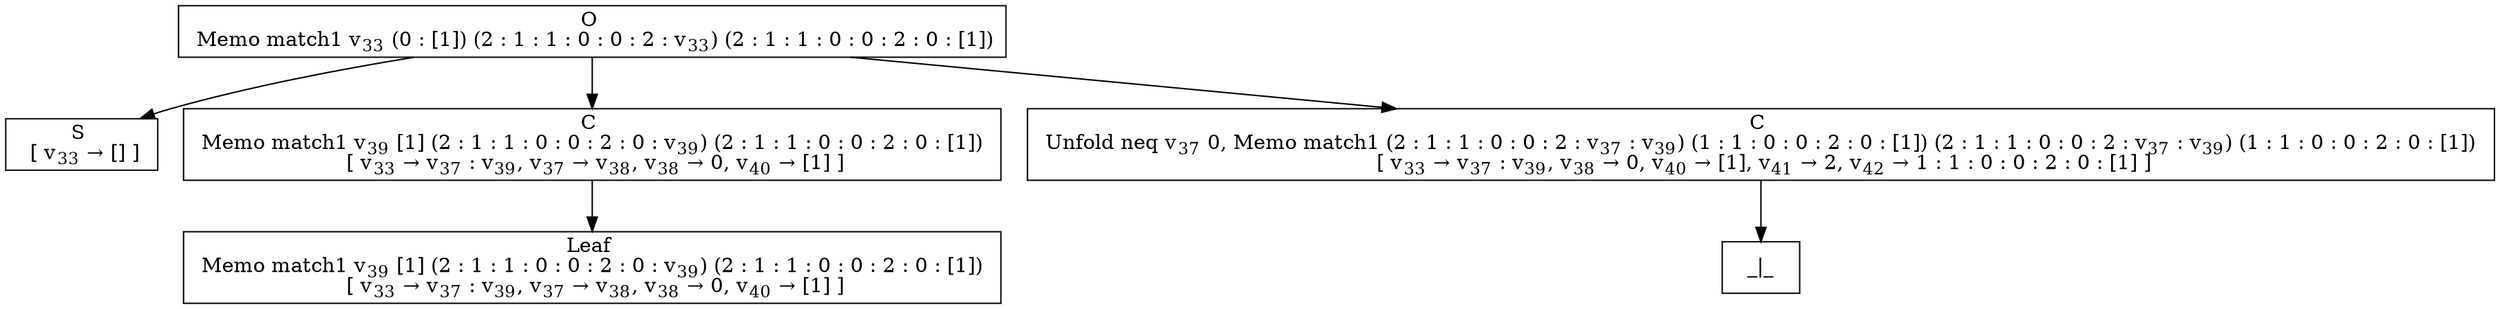 digraph {
    graph [rankdir=TB
          ,bgcolor=transparent];
    node [shape=box
         ,fillcolor=white
         ,style=filled];
    0 [label=<O <BR/> Memo match1 v<SUB>33</SUB> (0 : [1]) (2 : 1 : 1 : 0 : 0 : 2 : v<SUB>33</SUB>) (2 : 1 : 1 : 0 : 0 : 2 : 0 : [1])>];
    1 [label=<S <BR/>  [ v<SUB>33</SUB> &rarr; [] ] >];
    2 [label=<C <BR/> Memo match1 v<SUB>39</SUB> [1] (2 : 1 : 1 : 0 : 0 : 2 : 0 : v<SUB>39</SUB>) (2 : 1 : 1 : 0 : 0 : 2 : 0 : [1]) <BR/>  [ v<SUB>33</SUB> &rarr; v<SUB>37</SUB> : v<SUB>39</SUB>, v<SUB>37</SUB> &rarr; v<SUB>38</SUB>, v<SUB>38</SUB> &rarr; 0, v<SUB>40</SUB> &rarr; [1] ] >];
    3 [label=<C <BR/> Unfold neq v<SUB>37</SUB> 0, Memo match1 (2 : 1 : 1 : 0 : 0 : 2 : v<SUB>37</SUB> : v<SUB>39</SUB>) (1 : 1 : 0 : 0 : 2 : 0 : [1]) (2 : 1 : 1 : 0 : 0 : 2 : v<SUB>37</SUB> : v<SUB>39</SUB>) (1 : 1 : 0 : 0 : 2 : 0 : [1]) <BR/>  [ v<SUB>33</SUB> &rarr; v<SUB>37</SUB> : v<SUB>39</SUB>, v<SUB>38</SUB> &rarr; 0, v<SUB>40</SUB> &rarr; [1], v<SUB>41</SUB> &rarr; 2, v<SUB>42</SUB> &rarr; 1 : 1 : 0 : 0 : 2 : 0 : [1] ] >];
    4 [label=<Leaf <BR/> Memo match1 v<SUB>39</SUB> [1] (2 : 1 : 1 : 0 : 0 : 2 : 0 : v<SUB>39</SUB>) (2 : 1 : 1 : 0 : 0 : 2 : 0 : [1]) <BR/>  [ v<SUB>33</SUB> &rarr; v<SUB>37</SUB> : v<SUB>39</SUB>, v<SUB>37</SUB> &rarr; v<SUB>38</SUB>, v<SUB>38</SUB> &rarr; 0, v<SUB>40</SUB> &rarr; [1] ] >];
    5 [label=<_|_>];
    0 -> 1 [label=""];
    0 -> 2 [label=""];
    0 -> 3 [label=""];
    2 -> 4 [label=""];
    3 -> 5 [label=""];
}